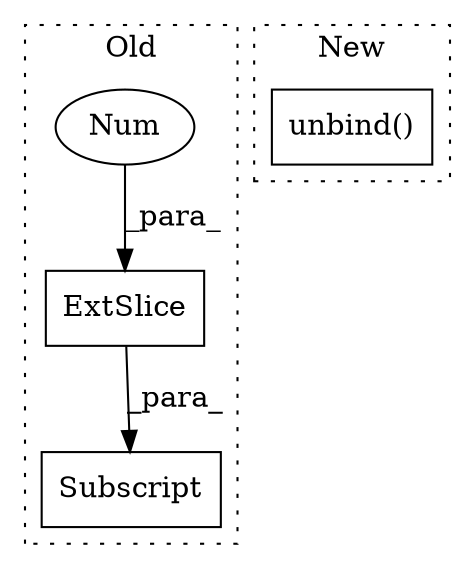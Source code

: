 digraph G {
subgraph cluster0 {
1 [label="ExtSlice" a="85" s="2651" l="4" shape="box"];
3 [label="Subscript" a="63" s="2651,0" l="21,0" shape="box"];
4 [label="Num" a="76" s="2670" l="1" shape="ellipse"];
label = "Old";
style="dotted";
}
subgraph cluster1 {
2 [label="unbind()" a="75" s="2713" l="29" shape="box"];
label = "New";
style="dotted";
}
1 -> 3 [label="_para_"];
4 -> 1 [label="_para_"];
}